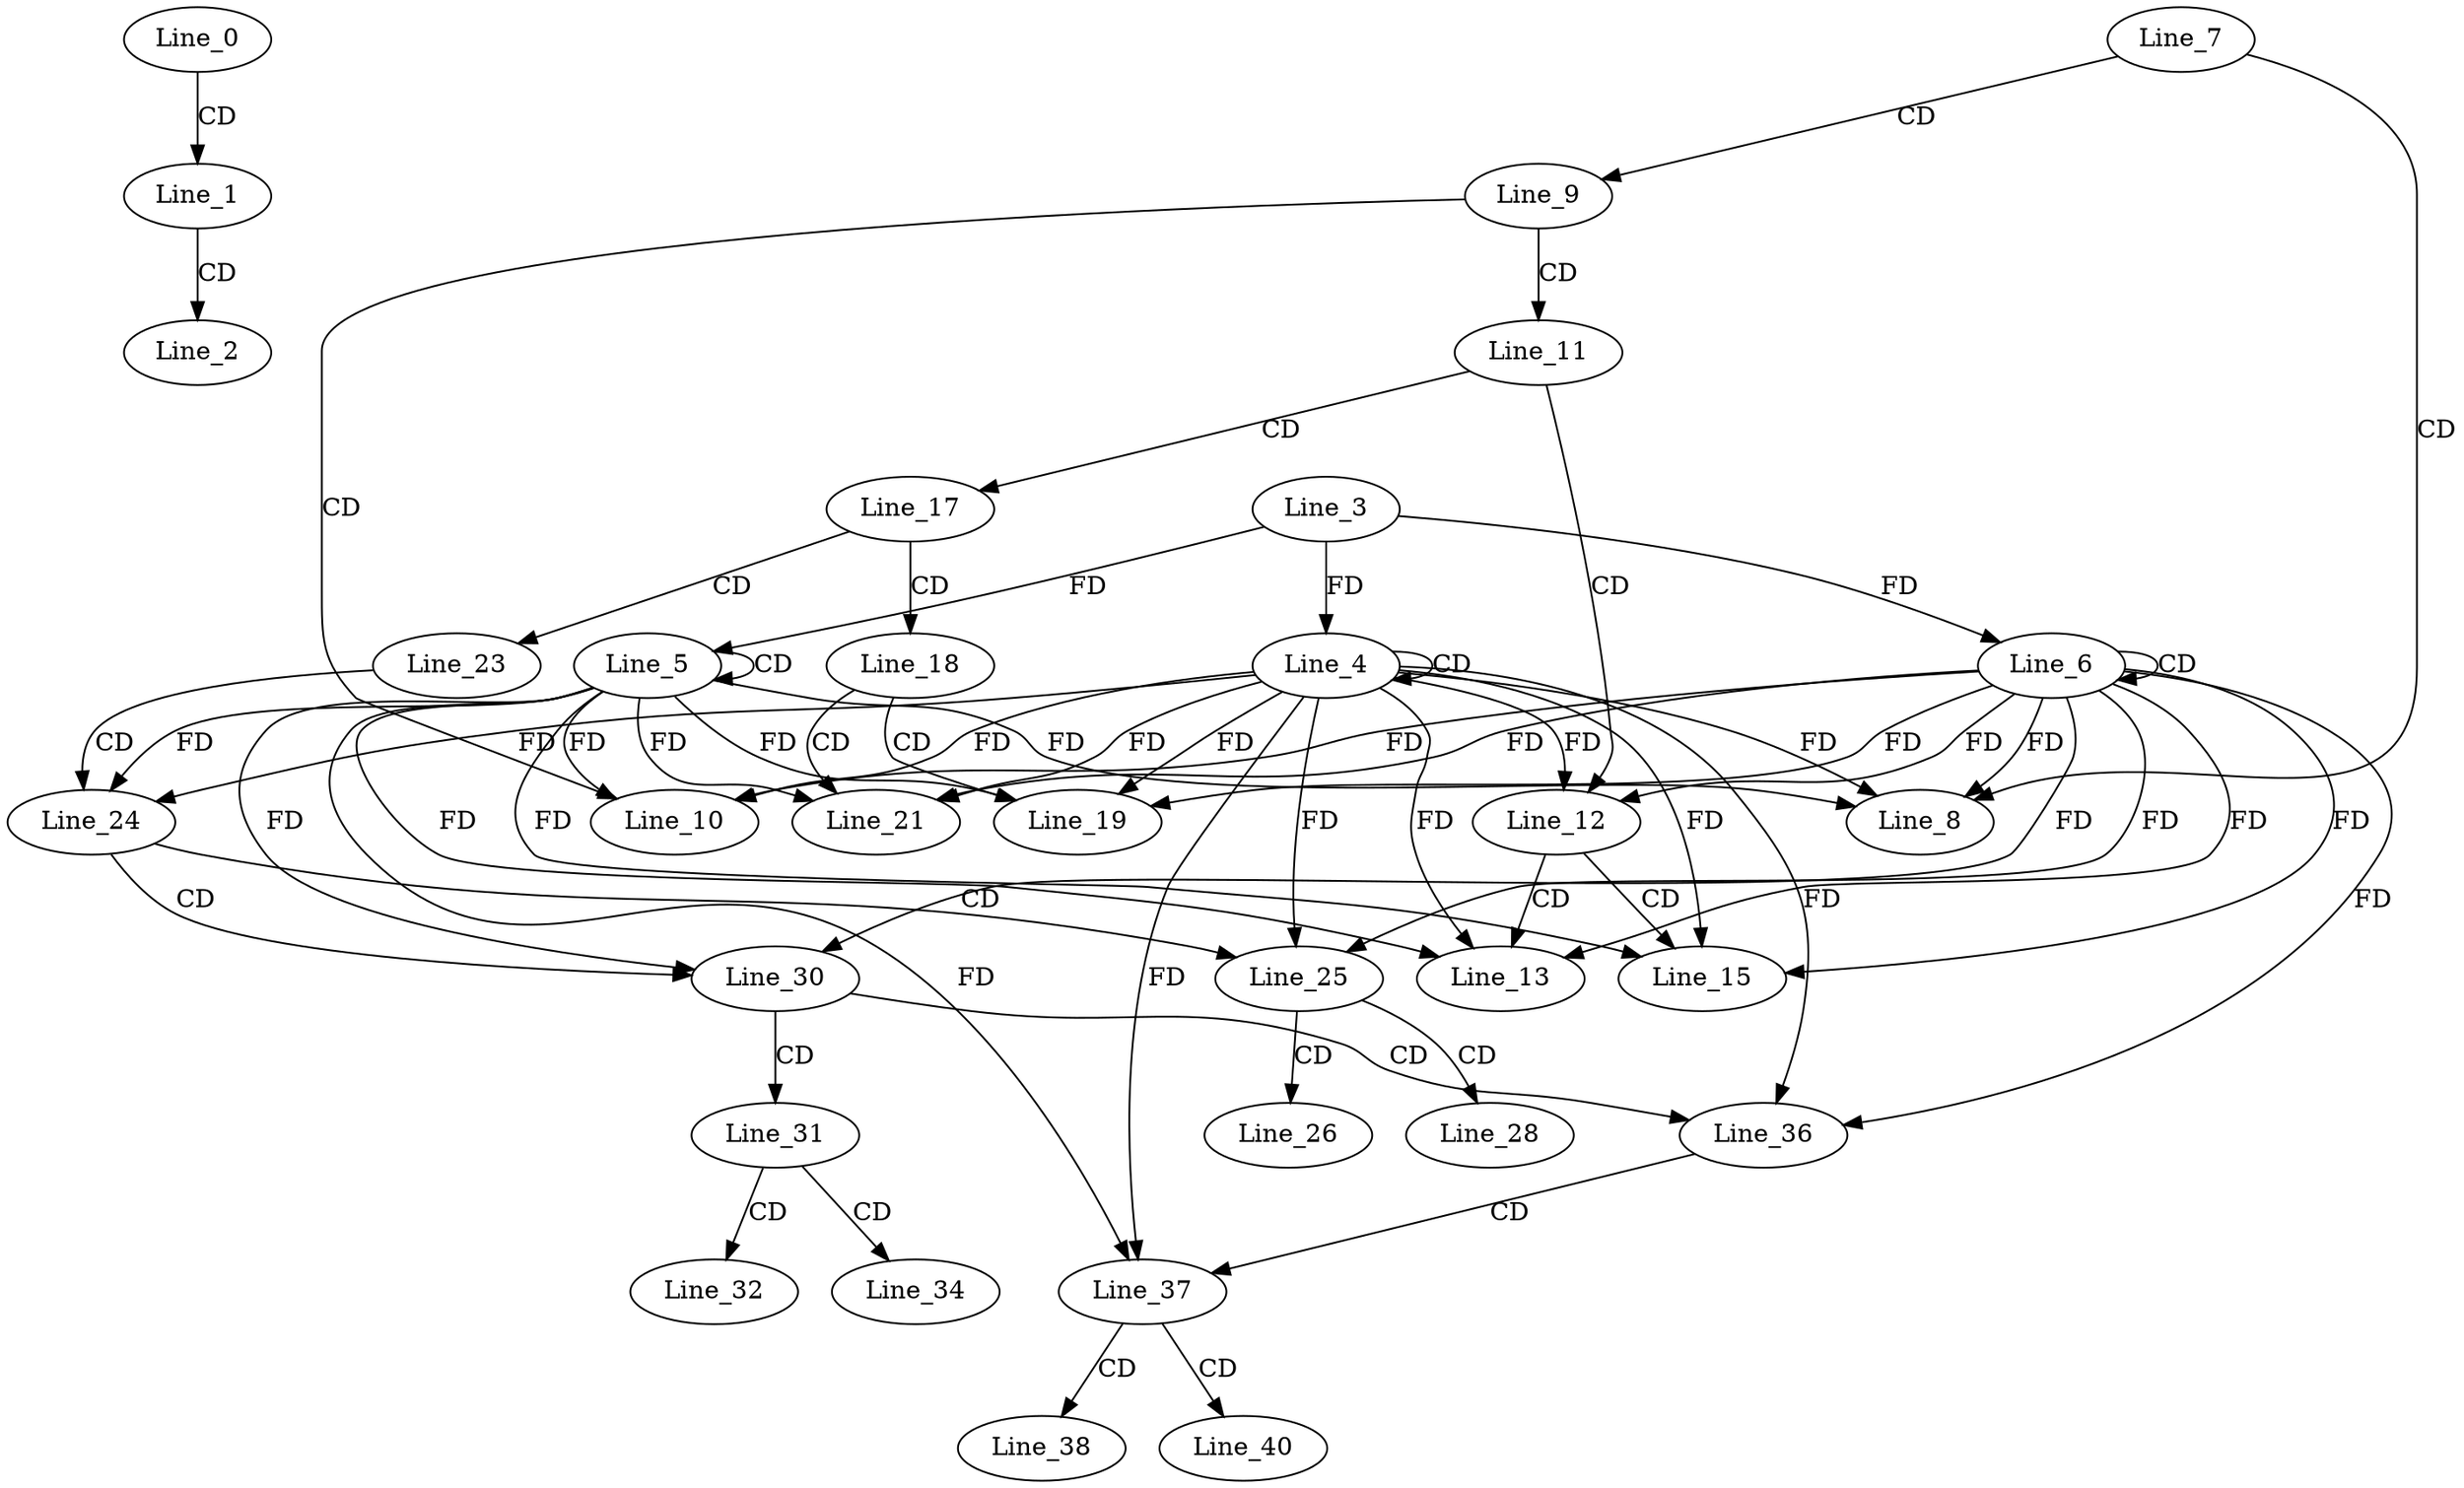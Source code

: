 digraph G {
  Line_0;
  Line_1;
  Line_2;
  Line_4;
  Line_4;
  Line_3;
  Line_5;
  Line_5;
  Line_6;
  Line_6;
  Line_7;
  Line_8;
  Line_8;
  Line_9;
  Line_10;
  Line_10;
  Line_11;
  Line_12;
  Line_13;
  Line_13;
  Line_15;
  Line_15;
  Line_17;
  Line_18;
  Line_19;
  Line_19;
  Line_21;
  Line_21;
  Line_23;
  Line_24;
  Line_25;
  Line_26;
  Line_26;
  Line_28;
  Line_28;
  Line_30;
  Line_31;
  Line_32;
  Line_32;
  Line_34;
  Line_34;
  Line_36;
  Line_37;
  Line_38;
  Line_38;
  Line_40;
  Line_40;
  Line_0 -> Line_1 [ label="CD" ];
  Line_1 -> Line_2 [ label="CD" ];
  Line_4 -> Line_4 [ label="CD" ];
  Line_3 -> Line_4 [ label="FD" ];
  Line_5 -> Line_5 [ label="CD" ];
  Line_3 -> Line_5 [ label="FD" ];
  Line_6 -> Line_6 [ label="CD" ];
  Line_3 -> Line_6 [ label="FD" ];
  Line_7 -> Line_8 [ label="CD" ];
  Line_4 -> Line_8 [ label="FD" ];
  Line_5 -> Line_8 [ label="FD" ];
  Line_6 -> Line_8 [ label="FD" ];
  Line_7 -> Line_9 [ label="CD" ];
  Line_9 -> Line_10 [ label="CD" ];
  Line_6 -> Line_10 [ label="FD" ];
  Line_5 -> Line_10 [ label="FD" ];
  Line_4 -> Line_10 [ label="FD" ];
  Line_9 -> Line_11 [ label="CD" ];
  Line_11 -> Line_12 [ label="CD" ];
  Line_4 -> Line_12 [ label="FD" ];
  Line_6 -> Line_12 [ label="FD" ];
  Line_12 -> Line_13 [ label="CD" ];
  Line_6 -> Line_13 [ label="FD" ];
  Line_4 -> Line_13 [ label="FD" ];
  Line_5 -> Line_13 [ label="FD" ];
  Line_12 -> Line_15 [ label="CD" ];
  Line_4 -> Line_15 [ label="FD" ];
  Line_6 -> Line_15 [ label="FD" ];
  Line_5 -> Line_15 [ label="FD" ];
  Line_11 -> Line_17 [ label="CD" ];
  Line_17 -> Line_18 [ label="CD" ];
  Line_18 -> Line_19 [ label="CD" ];
  Line_5 -> Line_19 [ label="FD" ];
  Line_6 -> Line_19 [ label="FD" ];
  Line_4 -> Line_19 [ label="FD" ];
  Line_18 -> Line_21 [ label="CD" ];
  Line_5 -> Line_21 [ label="FD" ];
  Line_4 -> Line_21 [ label="FD" ];
  Line_6 -> Line_21 [ label="FD" ];
  Line_17 -> Line_23 [ label="CD" ];
  Line_23 -> Line_24 [ label="CD" ];
  Line_4 -> Line_24 [ label="FD" ];
  Line_5 -> Line_24 [ label="FD" ];
  Line_24 -> Line_25 [ label="CD" ];
  Line_6 -> Line_25 [ label="FD" ];
  Line_4 -> Line_25 [ label="FD" ];
  Line_25 -> Line_26 [ label="CD" ];
  Line_25 -> Line_28 [ label="CD" ];
  Line_24 -> Line_30 [ label="CD" ];
  Line_6 -> Line_30 [ label="FD" ];
  Line_5 -> Line_30 [ label="FD" ];
  Line_30 -> Line_31 [ label="CD" ];
  Line_31 -> Line_32 [ label="CD" ];
  Line_31 -> Line_34 [ label="CD" ];
  Line_30 -> Line_36 [ label="CD" ];
  Line_4 -> Line_36 [ label="FD" ];
  Line_6 -> Line_36 [ label="FD" ];
  Line_36 -> Line_37 [ label="CD" ];
  Line_5 -> Line_37 [ label="FD" ];
  Line_4 -> Line_37 [ label="FD" ];
  Line_37 -> Line_38 [ label="CD" ];
  Line_37 -> Line_40 [ label="CD" ];
}
